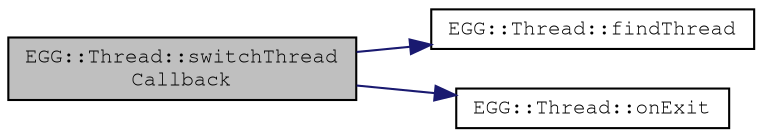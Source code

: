 digraph "EGG::Thread::switchThreadCallback"
{
 // LATEX_PDF_SIZE
  edge [fontname="FreeMono",fontsize="10",labelfontname="FreeMono",labelfontsize="10"];
  node [fontname="FreeMono",fontsize="10",shape=record];
  rankdir="LR";
  Node1 [label="EGG::Thread::switchThread\lCallback",height=0.2,width=0.4,color="black", fillcolor="grey75", style="filled", fontcolor="black",tooltip="The callback for switching threads."];
  Node1 -> Node2 [color="midnightblue",fontsize="10",style="solid",fontname="FreeMono"];
  Node2 [label="EGG::Thread::findThread",height=0.2,width=0.4,color="black", fillcolor="white", style="filled",URL="$class_e_g_g_1_1_thread.html#a891b22697eb55c1e2ad3ee0307f4656a",tooltip="Find the (first) EGG::Thread that matches the provided osThread."];
  Node1 -> Node3 [color="midnightblue",fontsize="10",style="solid",fontname="FreeMono"];
  Node3 [label="EGG::Thread::onExit",height=0.2,width=0.4,color="black", fillcolor="white", style="filled",URL="$class_e_g_g_1_1_thread.html#af700d44bfa20b436f607414cb65bcfa6",tooltip="< [vt+0x14]"];
}
